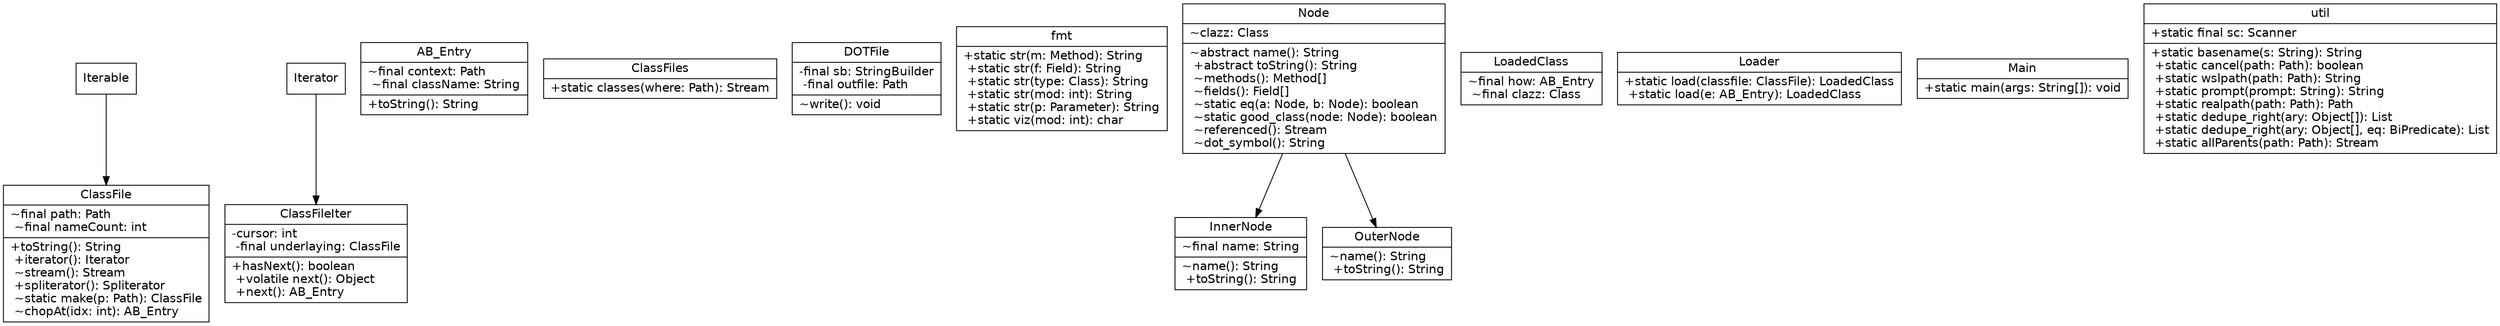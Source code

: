 digraph UML {
   node [
      fontname="Bitstream Vera Sans"
      fontsize=14
      shape=record
   ]

   "Iterable" [
      label="{Iterable}"
   ]

   "Iterator" [
      label="{Iterator}"
   ]

   "AB_Entry" [
      label="{
         AB_Entry
         |
         ~final context: Path\l
         ~final className: String\l
         |
         +toString(): String\l
      }"
   ]

   "ClassFile" [
      label="{
         ClassFile
         |
         ~final path: Path\l
         ~final nameCount: int\l
         |
         +toString(): String\l
         +iterator(): Iterator\l
         ~stream(): Stream\l
         +spliterator(): Spliterator\l
         ~static make(p: Path): ClassFile\l
         ~chopAt(idx: int): AB_Entry\l
      }"
   ]

   "ClassFileIter" [
      label="{
         ClassFileIter
         |
         -cursor: int\l
         -final underlaying: ClassFile\l
         |
         +hasNext(): boolean\l
         +volatile next(): Object\l
         +next(): AB_Entry\l
      }"
   ]

   "ClassFiles" [
      label="{
         ClassFiles
         |
         +static classes(where: Path): Stream\l
      }"
   ]

   "DOTFile" [
      label="{
         DOTFile
         |
         -final sb: StringBuilder\l
         -final outfile: Path\l
         |
         ~write(): void\l
      }"
   ]

   "fmt" [
      label="{
         fmt
         |
         +static str(m: Method): String\l
         +static str(f: Field): String\l
         +static str(type: Class): String\l
         +static str(mod: int): String\l
         +static str(p: Parameter): String\l
         +static viz(mod: int): char\l
      }"
   ]

   "InnerNode" [
      label="{
         InnerNode
         |
         ~final name: String\l
         |
         ~name(): String\l
         +toString(): String\l
      }"
   ]

   "LoadedClass" [
      label="{
         LoadedClass
         |
         ~final how: AB_Entry\l
         ~final clazz: Class\l
      }"
   ]

   "Loader" [
      label="{
         Loader
         |
         +static load(classfile: ClassFile): LoadedClass\l
         +static load(e: AB_Entry): LoadedClass\l
      }"
   ]

   "Main" [
      label="{
         Main
         |
         +static main(args: String[]): void\l
      }"
   ]

   "Node" [
      label="{
         Node
         |
         ~clazz: Class\l
         |
         ~abstract name(): String\l
         +abstract toString(): String\l
         ~methods(): Method[]\l
         ~fields(): Field[]\l
         ~static eq(a: Node, b: Node): boolean\l
         ~static good_class(node: Node): boolean\l
         ~referenced(): Stream\l
         ~dot_symbol(): String\l
      }"
   ]

   "OuterNode" [
      label="{
         OuterNode
         |
         ~name(): String\l
         +toString(): String\l
      }"
   ]

   "util" [
      label="{
         util
         |
         +static final sc: Scanner\l
         |
         +static basename(s: String): String\l
         +static cancel(path: Path): boolean\l
         +static wslpath(path: Path): String\l
         +static prompt(prompt: String): String\l
         +static realpath(path: Path): Path\l
         +static dedupe_right(ary: Object[]): List\l
         +static dedupe_right(ary: Object[], eq: BiPredicate): List\l
         +static allParents(path: Path): Stream\l
      }"
   ]
   "Iterable" -> "ClassFile"
   "Iterator" -> "ClassFileIter"
   "Node" -> "InnerNode"
   "Node" -> "OuterNode"
}
